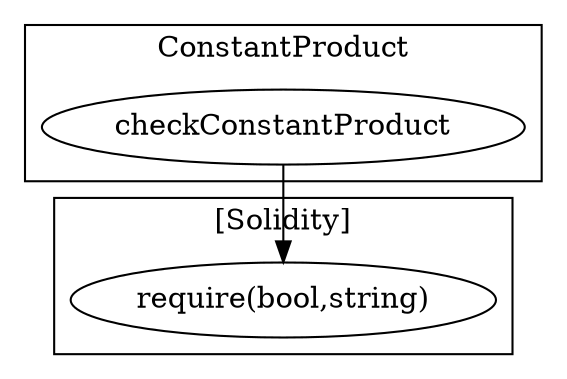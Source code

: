 strict digraph {
subgraph cluster_4454_ConstantProduct {
label = "ConstantProduct"
"4454_checkConstantProduct" [label="checkConstantProduct"]
}subgraph cluster_solidity {
label = "[Solidity]"
"require(bool,string)" 
"4454_checkConstantProduct" -> "require(bool,string)"
}
}